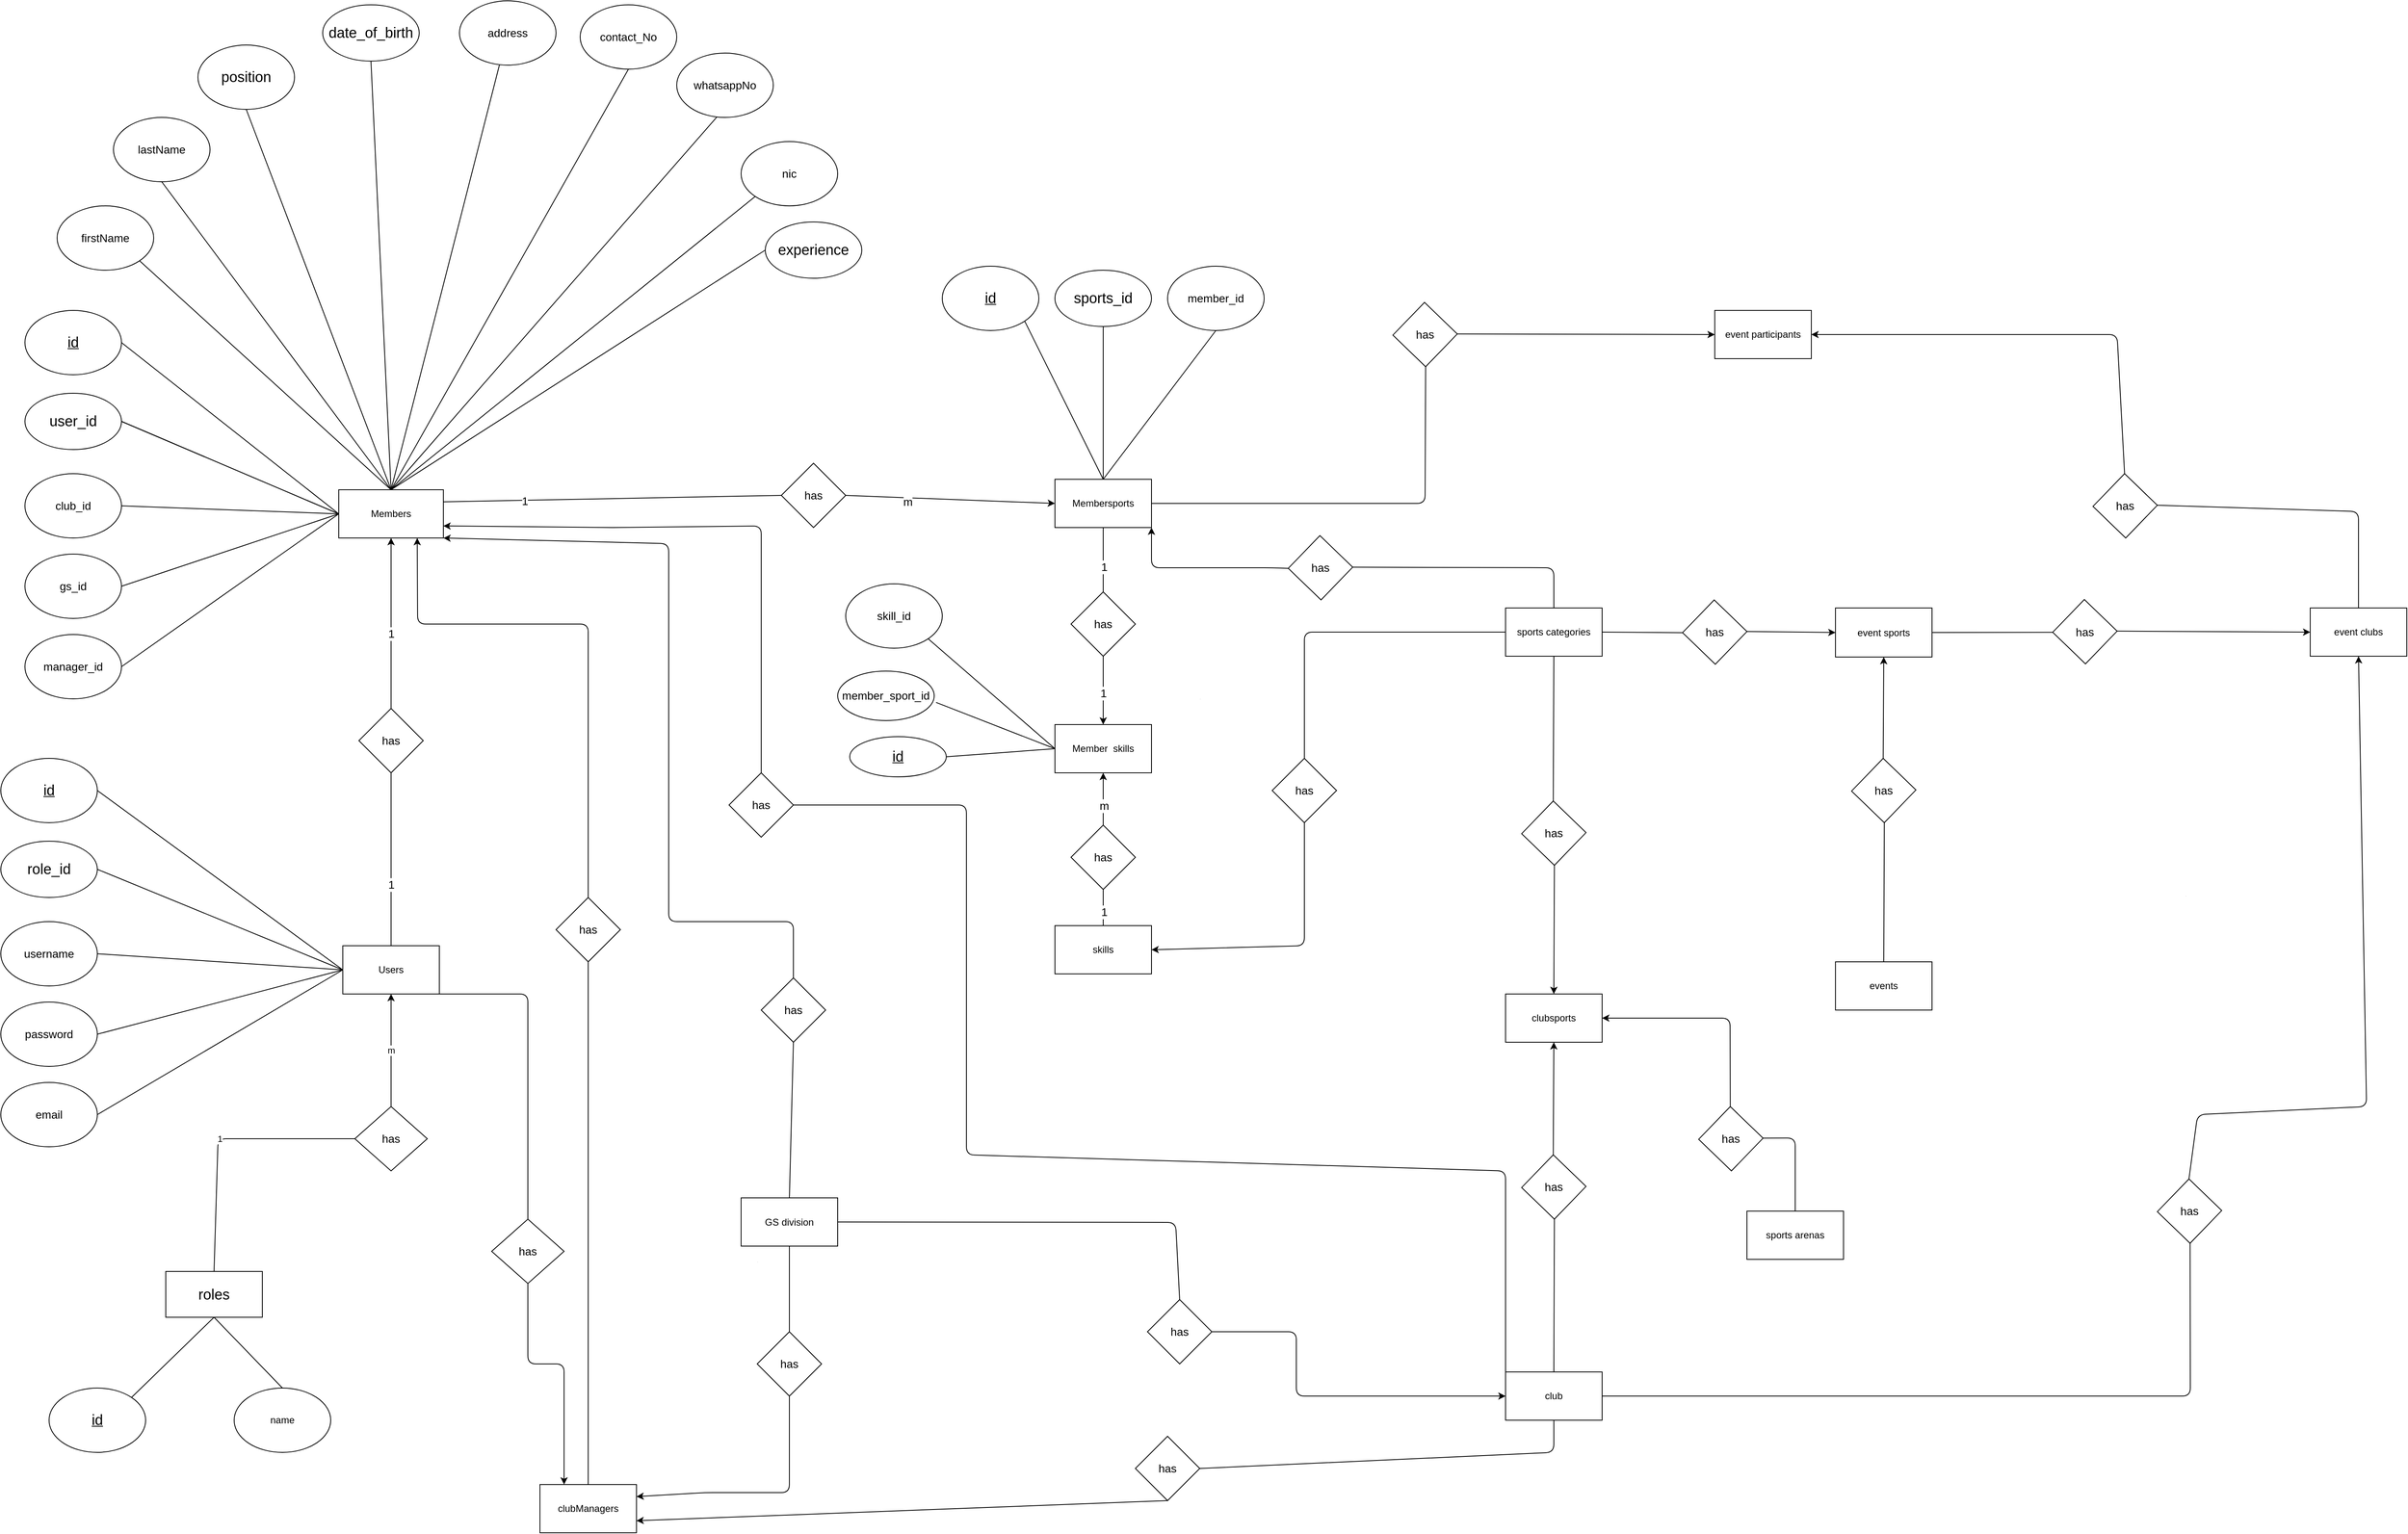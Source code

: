 <mxfile>
    <diagram id="pQKV4vZ9zdcZuXUWhfGG" name="Page-1">
        <mxGraphModel dx="1531" dy="1408" grid="1" gridSize="10" guides="1" tooltips="1" connect="1" arrows="1" fold="1" page="1" pageScale="1" pageWidth="850" pageHeight="1100" background="none" math="0" shadow="0">
            <root>
                <mxCell id="0"/>
                <mxCell id="1" parent="0"/>
                <mxCell id="25" style="edgeStyle=none;html=1;exitX=1;exitY=0.5;exitDx=0;exitDy=0;entryX=0;entryY=0.5;entryDx=0;entryDy=0;startArrow=none;" parent="1" source="115" target="13" edge="1">
                    <mxGeometry relative="1" as="geometry"/>
                </mxCell>
                <mxCell id="121" value="m" style="edgeLabel;html=1;align=center;verticalAlign=middle;resizable=0;points=[];fontSize=14;" vertex="1" connectable="0" parent="25">
                    <mxGeometry x="0.629" y="-5" relative="1" as="geometry">
                        <mxPoint x="-135" y="-5" as="offset"/>
                    </mxGeometry>
                </mxCell>
                <mxCell id="3" value="Members" style="whiteSpace=wrap;html=1;" parent="1" vertex="1">
                    <mxGeometry x="-310" y="-247" width="130" height="60" as="geometry"/>
                </mxCell>
                <mxCell id="39" style="edgeStyle=none;html=1;exitX=0.5;exitY=0;exitDx=0;exitDy=0;entryX=0.5;entryY=1;entryDx=0;entryDy=0;startArrow=none;" parent="1" source="116" target="3" edge="1">
                    <mxGeometry relative="1" as="geometry"/>
                </mxCell>
                <mxCell id="119" value="1" style="edgeLabel;html=1;align=center;verticalAlign=middle;resizable=0;points=[];fontSize=14;" vertex="1" connectable="0" parent="39">
                    <mxGeometry x="-0.123" relative="1" as="geometry">
                        <mxPoint as="offset"/>
                    </mxGeometry>
                </mxCell>
                <mxCell id="40" style="edgeStyle=none;html=1;exitX=0.5;exitY=1;exitDx=0;exitDy=0;entryX=0.25;entryY=0;entryDx=0;entryDy=0;startArrow=none;" parent="1" source="189" target="6" edge="1">
                    <mxGeometry relative="1" as="geometry">
                        <Array as="points">
                            <mxPoint x="-75" y="840"/>
                            <mxPoint x="-30" y="840"/>
                        </Array>
                    </mxGeometry>
                </mxCell>
                <mxCell id="5" value="Users" style="rounded=0;whiteSpace=wrap;html=1;" parent="1" vertex="1">
                    <mxGeometry x="-305" y="320" width="120" height="60" as="geometry"/>
                </mxCell>
                <mxCell id="59" style="edgeStyle=none;html=1;exitX=0.5;exitY=0;exitDx=0;exitDy=0;entryX=0.75;entryY=1;entryDx=0;entryDy=0;startArrow=none;" parent="1" source="169" target="3" edge="1">
                    <mxGeometry relative="1" as="geometry">
                        <Array as="points">
                            <mxPoint y="-80"/>
                            <mxPoint x="-30" y="-80"/>
                            <mxPoint x="-212" y="-80"/>
                        </Array>
                    </mxGeometry>
                </mxCell>
                <mxCell id="6" value="clubManagers" style="rounded=0;whiteSpace=wrap;html=1;" parent="1" vertex="1">
                    <mxGeometry x="-60" y="990" width="120" height="60" as="geometry"/>
                </mxCell>
                <mxCell id="36" style="edgeStyle=none;html=1;exitX=0.5;exitY=0;exitDx=0;exitDy=0;entryX=0.5;entryY=1;entryDx=0;entryDy=0;startArrow=none;" parent="1" source="178" target="17" edge="1">
                    <mxGeometry relative="1" as="geometry"/>
                </mxCell>
                <mxCell id="61" style="edgeStyle=none;html=1;exitX=0.5;exitY=1;exitDx=0;exitDy=0;entryX=1;entryY=0.75;entryDx=0;entryDy=0;startArrow=none;" parent="1" source="186" target="6" edge="1">
                    <mxGeometry relative="1" as="geometry"/>
                </mxCell>
                <mxCell id="62" style="edgeStyle=none;html=1;entryX=1;entryY=0.75;entryDx=0;entryDy=0;startArrow=none;exitX=0.5;exitY=0;exitDx=0;exitDy=0;" parent="1" source="173" target="3" edge="1">
                    <mxGeometry relative="1" as="geometry">
                        <mxPoint x="-10" y="-90" as="sourcePoint"/>
                        <Array as="points">
                            <mxPoint x="215" y="-160"/>
                            <mxPoint x="215" y="-202"/>
                            <mxPoint x="30" y="-200"/>
                        </Array>
                    </mxGeometry>
                </mxCell>
                <mxCell id="7" value="club" style="rounded=0;whiteSpace=wrap;html=1;" parent="1" vertex="1">
                    <mxGeometry x="1140" y="850" width="120" height="60" as="geometry"/>
                </mxCell>
                <mxCell id="41" style="edgeStyle=none;html=1;exitX=0.5;exitY=0;exitDx=0;exitDy=0;entryX=1;entryY=1;entryDx=0;entryDy=0;startArrow=none;" parent="1" source="171" target="3" edge="1">
                    <mxGeometry relative="1" as="geometry">
                        <Array as="points">
                            <mxPoint x="255" y="290"/>
                            <mxPoint x="100" y="290"/>
                            <mxPoint x="100" y="-180"/>
                        </Array>
                    </mxGeometry>
                </mxCell>
                <mxCell id="42" style="edgeStyle=none;html=1;exitX=1;exitY=0.5;exitDx=0;exitDy=0;entryX=0;entryY=0.5;entryDx=0;entryDy=0;startArrow=none;" parent="1" source="183" target="7" edge="1">
                    <mxGeometry relative="1" as="geometry">
                        <mxPoint x="380" y="460" as="targetPoint"/>
                        <Array as="points">
                            <mxPoint x="880" y="800"/>
                            <mxPoint x="880" y="880"/>
                        </Array>
                    </mxGeometry>
                </mxCell>
                <mxCell id="43" style="edgeStyle=none;html=1;exitX=0.5;exitY=1;exitDx=0;exitDy=0;startArrow=none;entryX=1;entryY=0.25;entryDx=0;entryDy=0;" parent="1" source="180" target="6" edge="1">
                    <mxGeometry relative="1" as="geometry">
                        <Array as="points">
                            <mxPoint x="250" y="1000"/>
                            <mxPoint x="145" y="1000"/>
                        </Array>
                        <mxPoint x="20" y="1000" as="targetPoint"/>
                    </mxGeometry>
                </mxCell>
                <mxCell id="8" value="GS division" style="rounded=0;whiteSpace=wrap;html=1;" parent="1" vertex="1">
                    <mxGeometry x="190" y="633.5" width="120" height="60" as="geometry"/>
                </mxCell>
                <mxCell id="31" style="edgeStyle=none;html=1;exitX=0.5;exitY=0;exitDx=0;exitDy=0;startArrow=none;entryX=0.5;entryY=1;entryDx=0;entryDy=0;" parent="1" source="163" target="10" edge="1">
                    <mxGeometry relative="1" as="geometry">
                        <mxPoint x="1640" y="20" as="targetPoint"/>
                    </mxGeometry>
                </mxCell>
                <mxCell id="9" value="events" style="rounded=0;whiteSpace=wrap;html=1;" parent="1" vertex="1">
                    <mxGeometry x="1550" y="340" width="120" height="60" as="geometry"/>
                </mxCell>
                <mxCell id="32" style="edgeStyle=none;html=1;exitX=1;exitY=0.5;exitDx=0;exitDy=0;entryX=0;entryY=0.5;entryDx=0;entryDy=0;startArrow=none;" parent="1" source="191" target="11" edge="1">
                    <mxGeometry relative="1" as="geometry"/>
                </mxCell>
                <mxCell id="10" value="event sports&lt;br&gt;" style="rounded=0;whiteSpace=wrap;html=1;" parent="1" vertex="1">
                    <mxGeometry x="1550" y="-100" width="120" height="61" as="geometry"/>
                </mxCell>
                <mxCell id="33" style="edgeStyle=none;html=1;exitX=0.5;exitY=0;exitDx=0;exitDy=0;entryX=1;entryY=0.5;entryDx=0;entryDy=0;startArrow=none;" parent="1" source="159" target="12" edge="1">
                    <mxGeometry relative="1" as="geometry">
                        <Array as="points">
                            <mxPoint x="1900" y="-440"/>
                        </Array>
                    </mxGeometry>
                </mxCell>
                <mxCell id="11" value="event clubs" style="rounded=0;whiteSpace=wrap;html=1;" parent="1" vertex="1">
                    <mxGeometry x="2140" y="-100" width="120" height="60" as="geometry"/>
                </mxCell>
                <mxCell id="12" value="event participants" style="rounded=0;whiteSpace=wrap;html=1;" parent="1" vertex="1">
                    <mxGeometry x="1400" y="-470" width="120" height="60" as="geometry"/>
                </mxCell>
                <mxCell id="27" style="edgeStyle=none;html=1;exitX=0.5;exitY=1;exitDx=0;exitDy=0;entryX=0.5;entryY=0;entryDx=0;entryDy=0;startArrow=none;" parent="1" source="139" target="14" edge="1">
                    <mxGeometry relative="1" as="geometry"/>
                </mxCell>
                <mxCell id="142" value="1&lt;br&gt;" style="edgeLabel;html=1;align=center;verticalAlign=middle;resizable=0;points=[];fontSize=14;" vertex="1" connectable="0" parent="27">
                    <mxGeometry x="0.346" y="2" relative="1" as="geometry">
                        <mxPoint x="-2" y="-11" as="offset"/>
                    </mxGeometry>
                </mxCell>
                <mxCell id="45" style="edgeStyle=none;html=1;exitX=1;exitY=0.5;exitDx=0;exitDy=0;entryX=0;entryY=0.5;entryDx=0;entryDy=0;startArrow=none;" parent="1" source="156" target="12" edge="1">
                    <mxGeometry relative="1" as="geometry"/>
                </mxCell>
                <mxCell id="13" value="Membersports" style="whiteSpace=wrap;html=1;" parent="1" vertex="1">
                    <mxGeometry x="580" y="-260" width="120" height="60" as="geometry"/>
                </mxCell>
                <mxCell id="14" value="Member&amp;nbsp; skills" style="whiteSpace=wrap;html=1;" parent="1" vertex="1">
                    <mxGeometry x="580" y="45" width="120" height="60" as="geometry"/>
                </mxCell>
                <mxCell id="28" style="edgeStyle=none;html=1;exitX=0.5;exitY=0;exitDx=0;exitDy=0;entryX=0.5;entryY=1;entryDx=0;entryDy=0;startArrow=none;" parent="1" source="145" target="14" edge="1">
                    <mxGeometry relative="1" as="geometry"/>
                </mxCell>
                <mxCell id="148" value="m" style="edgeLabel;html=1;align=center;verticalAlign=middle;resizable=0;points=[];fontSize=14;" vertex="1" connectable="0" parent="28">
                    <mxGeometry x="-0.258" y="-1" relative="1" as="geometry">
                        <mxPoint as="offset"/>
                    </mxGeometry>
                </mxCell>
                <mxCell id="46" style="edgeStyle=none;html=1;startArrow=none;exitX=0.5;exitY=0;exitDx=0;exitDy=0;entryX=0.5;entryY=1;entryDx=0;entryDy=0;" parent="1" source="165" target="11" edge="1">
                    <mxGeometry relative="1" as="geometry">
                        <Array as="points">
                            <mxPoint x="2000" y="530"/>
                            <mxPoint x="2210" y="520"/>
                        </Array>
                        <mxPoint x="1800" y="450" as="sourcePoint"/>
                        <mxPoint x="2230" y="60" as="targetPoint"/>
                    </mxGeometry>
                </mxCell>
                <mxCell id="17" value="clubsports" style="rounded=0;whiteSpace=wrap;html=1;" parent="1" vertex="1">
                    <mxGeometry x="1140" y="380" width="120" height="60" as="geometry"/>
                </mxCell>
                <mxCell id="34" style="edgeStyle=none;html=1;exitX=1;exitY=0.5;exitDx=0;exitDy=0;entryX=0;entryY=0.5;entryDx=0;entryDy=0;startArrow=none;" parent="1" source="161" target="10" edge="1">
                    <mxGeometry relative="1" as="geometry">
                        <Array as="points"/>
                    </mxGeometry>
                </mxCell>
                <mxCell id="38" style="edgeStyle=none;html=1;entryX=1;entryY=1;entryDx=0;entryDy=0;exitX=0;exitY=0.5;exitDx=0;exitDy=0;startArrow=none;" parent="1" source="152" target="13" edge="1">
                    <mxGeometry relative="1" as="geometry">
                        <mxPoint x="620" y="10" as="sourcePoint"/>
                        <Array as="points">
                            <mxPoint x="850" y="-150"/>
                            <mxPoint x="700" y="-150"/>
                        </Array>
                    </mxGeometry>
                </mxCell>
                <mxCell id="48" style="edgeStyle=none;html=1;exitX=0.5;exitY=1;exitDx=0;exitDy=0;entryX=1;entryY=0.5;entryDx=0;entryDy=0;startArrow=none;" parent="1" source="150" target="15" edge="1">
                    <mxGeometry relative="1" as="geometry">
                        <Array as="points">
                            <mxPoint x="890" y="320"/>
                        </Array>
                    </mxGeometry>
                </mxCell>
                <mxCell id="149" style="edgeStyle=none;html=1;exitX=0.5;exitY=1;exitDx=0;exitDy=0;entryX=0.5;entryY=0;entryDx=0;entryDy=0;fontSize=14;startArrow=none;" edge="1" parent="1" source="167" target="17">
                    <mxGeometry relative="1" as="geometry"/>
                </mxCell>
                <mxCell id="18" value="sports categories" style="rounded=0;whiteSpace=wrap;html=1;" parent="1" vertex="1">
                    <mxGeometry x="1140" y="-100" width="120" height="60" as="geometry"/>
                </mxCell>
                <mxCell id="30" style="edgeStyle=none;html=1;exitX=0.5;exitY=0;exitDx=0;exitDy=0;entryX=1;entryY=0.5;entryDx=0;entryDy=0;startArrow=none;" parent="1" source="176" target="17" edge="1">
                    <mxGeometry relative="1" as="geometry">
                        <Array as="points">
                            <mxPoint x="1419" y="410"/>
                        </Array>
                    </mxGeometry>
                </mxCell>
                <mxCell id="19" value="sports arenas" style="rounded=0;whiteSpace=wrap;html=1;" parent="1" vertex="1">
                    <mxGeometry x="1440" y="650" width="120" height="60" as="geometry"/>
                </mxCell>
                <mxCell id="22" value="m" style="edgeStyle=none;html=1;exitX=0.5;exitY=0;exitDx=0;exitDy=0;entryX=0.5;entryY=1;entryDx=0;entryDy=0;startArrow=none;" parent="1" source="78" target="5" edge="1">
                    <mxGeometry relative="1" as="geometry"/>
                </mxCell>
                <mxCell id="21" value="&lt;font style=&quot;font-size: 18px;&quot;&gt;roles&lt;/font&gt;" style="rounded=0;whiteSpace=wrap;html=1;" parent="1" vertex="1">
                    <mxGeometry x="-525" y="725" width="120" height="57" as="geometry"/>
                </mxCell>
                <mxCell id="56" value="." style="text;html=1;align=center;verticalAlign=middle;resizable=0;points=[];autosize=1;strokeColor=none;fillColor=none;fontColor=#F0F0F0;" parent="1" vertex="1">
                    <mxGeometry x="195" y="695" width="30" height="30" as="geometry"/>
                </mxCell>
                <mxCell id="57" value="." style="text;html=1;align=center;verticalAlign=middle;resizable=0;points=[];autosize=1;strokeColor=none;fillColor=none;fontColor=#F0F0F0;" parent="1" vertex="1">
                    <mxGeometry x="1970" y="240" width="30" height="30" as="geometry"/>
                </mxCell>
                <mxCell id="58" value="." style="text;html=1;align=center;verticalAlign=middle;resizable=0;points=[];autosize=1;strokeColor=none;fillColor=none;fontColor=#F0F0F0;" parent="1" vertex="1">
                    <mxGeometry x="745" y="-5" width="30" height="30" as="geometry"/>
                </mxCell>
                <mxCell id="64" value="name" style="ellipse;whiteSpace=wrap;html=1;" vertex="1" parent="1">
                    <mxGeometry x="-440" y="870" width="120" height="80" as="geometry"/>
                </mxCell>
                <mxCell id="65" value="" style="endArrow=none;html=1;exitX=0.5;exitY=0;exitDx=0;exitDy=0;entryX=0.5;entryY=1;entryDx=0;entryDy=0;" edge="1" parent="1" source="64" target="21">
                    <mxGeometry width="50" height="50" relative="1" as="geometry">
                        <mxPoint x="-260" y="390" as="sourcePoint"/>
                        <mxPoint x="-470" y="480" as="targetPoint"/>
                        <Array as="points"/>
                    </mxGeometry>
                </mxCell>
                <mxCell id="66" value="" style="endArrow=none;html=1;entryX=0.5;entryY=1;entryDx=0;entryDy=0;exitX=1;exitY=0;exitDx=0;exitDy=0;" edge="1" parent="1" source="67" target="21">
                    <mxGeometry width="50" height="50" relative="1" as="geometry">
                        <mxPoint x="-540" y="680" as="sourcePoint"/>
                        <mxPoint x="-440" y="640" as="targetPoint"/>
                        <Array as="points"/>
                    </mxGeometry>
                </mxCell>
                <mxCell id="67" value="&lt;font style=&quot;font-size: 18px;&quot;&gt;&lt;u&gt;id&lt;/u&gt;&lt;/font&gt;" style="ellipse;whiteSpace=wrap;html=1;" vertex="1" parent="1">
                    <mxGeometry x="-670" y="870" width="120" height="80" as="geometry"/>
                </mxCell>
                <mxCell id="68" value="&lt;font style=&quot;font-size: 14px;&quot;&gt;username&lt;/font&gt;" style="ellipse;whiteSpace=wrap;html=1;" vertex="1" parent="1">
                    <mxGeometry x="-730" y="290" width="120" height="80" as="geometry"/>
                </mxCell>
                <mxCell id="69" value="" style="endArrow=none;html=1;exitX=1;exitY=0.5;exitDx=0;exitDy=0;entryX=0;entryY=0.5;entryDx=0;entryDy=0;" edge="1" parent="1" source="68" target="5">
                    <mxGeometry width="50" height="50" relative="1" as="geometry">
                        <mxPoint x="-400" y="16.5" as="sourcePoint"/>
                        <mxPoint x="-550" y="293.5" as="targetPoint"/>
                        <Array as="points"/>
                    </mxGeometry>
                </mxCell>
                <mxCell id="70" value="" style="endArrow=none;html=1;entryX=0;entryY=0.5;entryDx=0;entryDy=0;exitX=1;exitY=0.5;exitDx=0;exitDy=0;" edge="1" parent="1" source="71" target="5">
                    <mxGeometry width="50" height="50" relative="1" as="geometry">
                        <mxPoint x="-680" y="306.5" as="sourcePoint"/>
                        <mxPoint x="-550" y="293.5" as="targetPoint"/>
                        <Array as="points"/>
                    </mxGeometry>
                </mxCell>
                <mxCell id="71" value="&lt;font style=&quot;font-size: 18px;&quot;&gt;&lt;u&gt;id&lt;/u&gt;&lt;/font&gt;" style="ellipse;whiteSpace=wrap;html=1;" vertex="1" parent="1">
                    <mxGeometry x="-730" y="87" width="120" height="80" as="geometry"/>
                </mxCell>
                <mxCell id="72" value="&lt;font style=&quot;font-size: 14px;&quot;&gt;password&lt;/font&gt;" style="ellipse;whiteSpace=wrap;html=1;" vertex="1" parent="1">
                    <mxGeometry x="-730" y="390" width="120" height="80" as="geometry"/>
                </mxCell>
                <mxCell id="73" value="" style="endArrow=none;html=1;exitX=1;exitY=0.5;exitDx=0;exitDy=0;entryX=0;entryY=0.5;entryDx=0;entryDy=0;" edge="1" parent="1" source="72" target="5">
                    <mxGeometry width="50" height="50" relative="1" as="geometry">
                        <mxPoint x="-398" y="136.5" as="sourcePoint"/>
                        <mxPoint x="-248" y="490" as="targetPoint"/>
                        <Array as="points"/>
                    </mxGeometry>
                </mxCell>
                <mxCell id="74" value="&lt;font style=&quot;font-size: 14px;&quot;&gt;email&lt;/font&gt;" style="ellipse;whiteSpace=wrap;html=1;" vertex="1" parent="1">
                    <mxGeometry x="-730" y="490" width="120" height="80" as="geometry"/>
                </mxCell>
                <mxCell id="75" value="" style="endArrow=none;html=1;exitX=1;exitY=0.5;exitDx=0;exitDy=0;entryX=0;entryY=0.5;entryDx=0;entryDy=0;" edge="1" parent="1" source="74" target="5">
                    <mxGeometry width="50" height="50" relative="1" as="geometry">
                        <mxPoint x="-378" y="226.5" as="sourcePoint"/>
                        <mxPoint x="-230" y="460" as="targetPoint"/>
                        <Array as="points"/>
                    </mxGeometry>
                </mxCell>
                <mxCell id="76" value="&lt;span style=&quot;font-size: 18px;&quot;&gt;role_id&lt;/span&gt;" style="ellipse;whiteSpace=wrap;html=1;" vertex="1" parent="1">
                    <mxGeometry x="-730" y="190" width="120" height="70" as="geometry"/>
                </mxCell>
                <mxCell id="77" value="" style="endArrow=none;html=1;entryX=0;entryY=0.5;entryDx=0;entryDy=0;exitX=1;exitY=0.5;exitDx=0;exitDy=0;" edge="1" parent="1" source="76" target="5">
                    <mxGeometry width="50" height="50" relative="1" as="geometry">
                        <mxPoint x="-665.0" y="193.5" as="sourcePoint"/>
                        <mxPoint x="-305" y="436.5" as="targetPoint"/>
                        <Array as="points"/>
                    </mxGeometry>
                </mxCell>
                <mxCell id="79" value="1" style="edgeStyle=none;html=1;exitX=0.5;exitY=0;exitDx=0;exitDy=0;entryX=0;entryY=0.5;entryDx=0;entryDy=0;endArrow=none;" edge="1" parent="1" source="21" target="78">
                    <mxGeometry relative="1" as="geometry">
                        <mxPoint x="-530" y="830" as="sourcePoint"/>
                        <mxPoint x="-465" y="620" as="targetPoint"/>
                        <Array as="points">
                            <mxPoint x="-460" y="560"/>
                        </Array>
                    </mxGeometry>
                </mxCell>
                <mxCell id="78" value="has" style="rhombus;whiteSpace=wrap;html=1;fontSize=14;" vertex="1" parent="1">
                    <mxGeometry x="-290" y="520" width="90" height="80" as="geometry"/>
                </mxCell>
                <mxCell id="80" value="&lt;font style=&quot;font-size: 14px;&quot;&gt;club_id&lt;/font&gt;" style="ellipse;whiteSpace=wrap;html=1;" vertex="1" parent="1">
                    <mxGeometry x="-700" y="-267" width="120" height="80" as="geometry"/>
                </mxCell>
                <mxCell id="81" value="" style="endArrow=none;html=1;exitX=1;exitY=0.5;exitDx=0;exitDy=0;entryX=0;entryY=0.5;entryDx=0;entryDy=0;" edge="1" parent="1" source="80" target="3">
                    <mxGeometry width="50" height="50" relative="1" as="geometry">
                        <mxPoint x="-370" y="-540.5" as="sourcePoint"/>
                        <mxPoint x="-330" y="-207" as="targetPoint"/>
                        <Array as="points"/>
                    </mxGeometry>
                </mxCell>
                <mxCell id="82" value="" style="endArrow=none;html=1;entryX=0;entryY=0.5;entryDx=0;entryDy=0;exitX=1;exitY=0.5;exitDx=0;exitDy=0;" edge="1" parent="1" source="83" target="3">
                    <mxGeometry width="50" height="50" relative="1" as="geometry">
                        <mxPoint x="-650" y="-250.5" as="sourcePoint"/>
                        <mxPoint x="-330" y="-207" as="targetPoint"/>
                        <Array as="points"/>
                    </mxGeometry>
                </mxCell>
                <mxCell id="83" value="&lt;font style=&quot;font-size: 18px;&quot;&gt;&lt;u&gt;id&lt;/u&gt;&lt;/font&gt;" style="ellipse;whiteSpace=wrap;html=1;" vertex="1" parent="1">
                    <mxGeometry x="-700" y="-470" width="120" height="80" as="geometry"/>
                </mxCell>
                <mxCell id="84" value="&lt;font style=&quot;font-size: 14px;&quot;&gt;gs_id&lt;/font&gt;" style="ellipse;whiteSpace=wrap;html=1;" vertex="1" parent="1">
                    <mxGeometry x="-700" y="-167" width="120" height="80" as="geometry"/>
                </mxCell>
                <mxCell id="85" value="" style="endArrow=none;html=1;exitX=1;exitY=0.5;exitDx=0;exitDy=0;entryX=0;entryY=0.5;entryDx=0;entryDy=0;" edge="1" parent="1" source="84" target="3">
                    <mxGeometry width="50" height="50" relative="1" as="geometry">
                        <mxPoint x="-368" y="-420.5" as="sourcePoint"/>
                        <mxPoint x="-330" y="-207" as="targetPoint"/>
                        <Array as="points"/>
                    </mxGeometry>
                </mxCell>
                <mxCell id="86" value="&lt;font style=&quot;font-size: 14px;&quot;&gt;manager_id&lt;/font&gt;" style="ellipse;whiteSpace=wrap;html=1;" vertex="1" parent="1">
                    <mxGeometry x="-700" y="-67" width="120" height="80" as="geometry"/>
                </mxCell>
                <mxCell id="87" value="" style="endArrow=none;html=1;exitX=1;exitY=0.5;exitDx=0;exitDy=0;entryX=0;entryY=0.5;entryDx=0;entryDy=0;" edge="1" parent="1" source="86" target="3">
                    <mxGeometry width="50" height="50" relative="1" as="geometry">
                        <mxPoint x="-348" y="-330.5" as="sourcePoint"/>
                        <mxPoint x="-330" y="-207" as="targetPoint"/>
                        <Array as="points"/>
                    </mxGeometry>
                </mxCell>
                <mxCell id="88" value="&lt;span style=&quot;font-size: 18px;&quot;&gt;user_id&lt;/span&gt;" style="ellipse;whiteSpace=wrap;html=1;" vertex="1" parent="1">
                    <mxGeometry x="-700" y="-367" width="120" height="70" as="geometry"/>
                </mxCell>
                <mxCell id="89" value="" style="endArrow=none;html=1;exitX=1;exitY=0.5;exitDx=0;exitDy=0;entryX=0;entryY=0.5;entryDx=0;entryDy=0;" edge="1" parent="1" source="88" target="3">
                    <mxGeometry width="50" height="50" relative="1" as="geometry">
                        <mxPoint x="-635.0" y="-363.5" as="sourcePoint"/>
                        <mxPoint x="-330" y="-210" as="targetPoint"/>
                        <Array as="points"/>
                    </mxGeometry>
                </mxCell>
                <mxCell id="90" value="" style="endArrow=none;html=1;exitX=1;exitY=0.5;exitDx=0;exitDy=0;entryX=0;entryY=0.5;entryDx=0;entryDy=0;" edge="1" parent="1" source="88" target="3">
                    <mxGeometry width="50" height="50" relative="1" as="geometry">
                        <mxPoint x="-580.0" y="-332" as="sourcePoint"/>
                        <mxPoint x="-410" y="-260" as="targetPoint"/>
                        <Array as="points"/>
                    </mxGeometry>
                </mxCell>
                <mxCell id="91" value="&lt;font style=&quot;font-size: 14px;&quot;&gt;contact_No&lt;/font&gt;" style="ellipse;whiteSpace=wrap;html=1;" vertex="1" parent="1">
                    <mxGeometry x="-10" y="-850" width="120" height="80" as="geometry"/>
                </mxCell>
                <mxCell id="92" value="" style="endArrow=none;html=1;exitX=0.5;exitY=1;exitDx=0;exitDy=0;entryX=0.5;entryY=0;entryDx=0;entryDy=0;" edge="1" parent="1" source="91" target="3">
                    <mxGeometry width="50" height="50" relative="1" as="geometry">
                        <mxPoint x="-40" y="-933.5" as="sourcePoint"/>
                        <mxPoint x="-280" y="-260" as="targetPoint"/>
                        <Array as="points"/>
                    </mxGeometry>
                </mxCell>
                <mxCell id="93" value="" style="endArrow=none;html=1;exitX=0.5;exitY=1;exitDx=0;exitDy=0;entryX=0.5;entryY=0;entryDx=0;entryDy=0;" edge="1" parent="1" source="94" target="3">
                    <mxGeometry width="50" height="50" relative="1" as="geometry">
                        <mxPoint x="-320" y="-643.5" as="sourcePoint"/>
                        <mxPoint x="-280" y="-270" as="targetPoint"/>
                        <Array as="points"/>
                    </mxGeometry>
                </mxCell>
                <mxCell id="94" value="&lt;span style=&quot;font-size: 18px;&quot;&gt;position&lt;/span&gt;" style="ellipse;whiteSpace=wrap;html=1;" vertex="1" parent="1">
                    <mxGeometry x="-485" y="-800" width="120" height="80" as="geometry"/>
                </mxCell>
                <mxCell id="95" value="&lt;span style=&quot;font-size: 14px;&quot;&gt;firstName&lt;/span&gt;" style="ellipse;whiteSpace=wrap;html=1;" vertex="1" parent="1">
                    <mxGeometry x="-660" y="-600" width="120" height="80" as="geometry"/>
                </mxCell>
                <mxCell id="96" value="" style="endArrow=none;html=1;exitX=1;exitY=1;exitDx=0;exitDy=0;entryX=0.5;entryY=0;entryDx=0;entryDy=0;" edge="1" parent="1" source="95" target="3">
                    <mxGeometry width="50" height="50" relative="1" as="geometry">
                        <mxPoint x="-38" y="-813.5" as="sourcePoint"/>
                        <mxPoint x="-290" y="-260" as="targetPoint"/>
                        <Array as="points"/>
                    </mxGeometry>
                </mxCell>
                <mxCell id="97" value="&lt;span style=&quot;font-size: 14px;&quot;&gt;lastName&lt;/span&gt;" style="ellipse;whiteSpace=wrap;html=1;" vertex="1" parent="1">
                    <mxGeometry x="-590" y="-710" width="120" height="80" as="geometry"/>
                </mxCell>
                <mxCell id="98" value="" style="endArrow=none;html=1;exitX=0.5;exitY=1;exitDx=0;exitDy=0;entryX=0.5;entryY=0;entryDx=0;entryDy=0;" edge="1" parent="1" source="97" target="3">
                    <mxGeometry width="50" height="50" relative="1" as="geometry">
                        <mxPoint x="-18" y="-723.5" as="sourcePoint"/>
                        <mxPoint x="-260" y="-280" as="targetPoint"/>
                        <Array as="points"/>
                    </mxGeometry>
                </mxCell>
                <mxCell id="99" value="&lt;span style=&quot;font-size: 18px;&quot;&gt;date_of_birth&lt;/span&gt;" style="ellipse;whiteSpace=wrap;html=1;" vertex="1" parent="1">
                    <mxGeometry x="-330" y="-850" width="120" height="70" as="geometry"/>
                </mxCell>
                <mxCell id="100" value="" style="endArrow=none;html=1;entryX=0.5;entryY=0;entryDx=0;entryDy=0;exitX=0.414;exitY=0.996;exitDx=0;exitDy=0;exitPerimeter=0;" edge="1" parent="1" source="104" target="3">
                    <mxGeometry width="50" height="50" relative="1" as="geometry">
                        <mxPoint x="-60" y="-670" as="sourcePoint"/>
                        <mxPoint x="-280" y="-260" as="targetPoint"/>
                        <Array as="points"/>
                    </mxGeometry>
                </mxCell>
                <mxCell id="101" value="" style="endArrow=none;html=1;exitX=0.5;exitY=1;exitDx=0;exitDy=0;entryX=0.5;entryY=0;entryDx=0;entryDy=0;" edge="1" parent="1" source="99" target="3">
                    <mxGeometry width="50" height="50" relative="1" as="geometry">
                        <mxPoint x="-250.0" y="-725" as="sourcePoint"/>
                        <mxPoint x="-14" y="-620.0" as="targetPoint"/>
                        <Array as="points"/>
                    </mxGeometry>
                </mxCell>
                <mxCell id="104" value="&lt;font style=&quot;font-size: 14px;&quot;&gt;address&lt;/font&gt;" style="ellipse;whiteSpace=wrap;html=1;" vertex="1" parent="1">
                    <mxGeometry x="-160" y="-855" width="120" height="80" as="geometry"/>
                </mxCell>
                <mxCell id="105" value="&lt;font style=&quot;font-size: 14px;&quot;&gt;nic&lt;/font&gt;" style="ellipse;whiteSpace=wrap;html=1;" vertex="1" parent="1">
                    <mxGeometry x="190" y="-680" width="120" height="80" as="geometry"/>
                </mxCell>
                <mxCell id="106" value="" style="endArrow=none;html=1;exitX=0;exitY=1;exitDx=0;exitDy=0;entryX=0.5;entryY=0;entryDx=0;entryDy=0;" edge="1" parent="1" source="105" target="3">
                    <mxGeometry width="50" height="50" relative="1" as="geometry">
                        <mxPoint x="180" y="-873.5" as="sourcePoint"/>
                        <mxPoint x="-25" y="-187" as="targetPoint"/>
                        <Array as="points"/>
                    </mxGeometry>
                </mxCell>
                <mxCell id="107" value="&lt;span style=&quot;font-size: 18px;&quot;&gt;experience&lt;/span&gt;" style="ellipse;whiteSpace=wrap;html=1;" vertex="1" parent="1">
                    <mxGeometry x="220" y="-580" width="120" height="70" as="geometry"/>
                </mxCell>
                <mxCell id="108" value="" style="endArrow=none;html=1;exitX=0.414;exitY=0.996;exitDx=0;exitDy=0;exitPerimeter=0;entryX=0.5;entryY=0;entryDx=0;entryDy=0;" edge="1" parent="1" source="110" target="3">
                    <mxGeometry width="50" height="50" relative="1" as="geometry">
                        <mxPoint x="160" y="-610" as="sourcePoint"/>
                        <mxPoint x="-250" y="-250" as="targetPoint"/>
                        <Array as="points"/>
                    </mxGeometry>
                </mxCell>
                <mxCell id="109" value="" style="endArrow=none;html=1;exitX=0;exitY=0.5;exitDx=0;exitDy=0;entryX=0.5;entryY=0;entryDx=0;entryDy=0;" edge="1" parent="1" source="107" target="3">
                    <mxGeometry width="50" height="50" relative="1" as="geometry">
                        <mxPoint x="-30.0" y="-665" as="sourcePoint"/>
                        <mxPoint x="-170" y="-280" as="targetPoint"/>
                        <Array as="points"/>
                    </mxGeometry>
                </mxCell>
                <mxCell id="110" value="&lt;font style=&quot;font-size: 14px;&quot;&gt;whatsappNo&lt;/font&gt;" style="ellipse;whiteSpace=wrap;html=1;" vertex="1" parent="1">
                    <mxGeometry x="110" y="-790" width="120" height="80" as="geometry"/>
                </mxCell>
                <mxCell id="117" value="" style="edgeStyle=none;html=1;exitX=0.5;exitY=0;exitDx=0;exitDy=0;entryX=0.5;entryY=1;entryDx=0;entryDy=0;endArrow=none;" edge="1" parent="1" source="5" target="116">
                    <mxGeometry relative="1" as="geometry">
                        <mxPoint x="-245.0" y="320.0" as="sourcePoint"/>
                        <mxPoint x="-245.0" y="-187" as="targetPoint"/>
                    </mxGeometry>
                </mxCell>
                <mxCell id="118" value="1" style="edgeLabel;html=1;align=center;verticalAlign=middle;resizable=0;points=[];fontSize=14;" vertex="1" connectable="0" parent="117">
                    <mxGeometry x="-0.293" y="-3" relative="1" as="geometry">
                        <mxPoint x="-3" as="offset"/>
                    </mxGeometry>
                </mxCell>
                <mxCell id="116" value="has" style="rhombus;whiteSpace=wrap;html=1;fontSize=14;" vertex="1" parent="1">
                    <mxGeometry x="-285" y="25" width="80" height="80" as="geometry"/>
                </mxCell>
                <mxCell id="122" value="" style="edgeStyle=none;html=1;exitX=1;exitY=0.25;exitDx=0;exitDy=0;entryX=0;entryY=0.5;entryDx=0;entryDy=0;endArrow=none;" edge="1" parent="1" source="3" target="115">
                    <mxGeometry relative="1" as="geometry">
                        <mxPoint x="-180" y="-232.0" as="sourcePoint"/>
                        <mxPoint x="580" y="-230" as="targetPoint"/>
                    </mxGeometry>
                </mxCell>
                <mxCell id="123" value="1" style="edgeLabel;html=1;align=center;verticalAlign=middle;resizable=0;points=[];fontSize=14;" vertex="1" connectable="0" parent="122">
                    <mxGeometry x="-0.518" y="-1" relative="1" as="geometry">
                        <mxPoint as="offset"/>
                    </mxGeometry>
                </mxCell>
                <mxCell id="115" value="has" style="rhombus;whiteSpace=wrap;html=1;fontSize=14;" vertex="1" parent="1">
                    <mxGeometry x="240" y="-280" width="80" height="80" as="geometry"/>
                </mxCell>
                <mxCell id="125" value="&lt;font style=&quot;font-size: 14px;&quot;&gt;member_id&lt;/font&gt;" style="ellipse;whiteSpace=wrap;html=1;" vertex="1" parent="1">
                    <mxGeometry x="720" y="-525" width="120" height="80" as="geometry"/>
                </mxCell>
                <mxCell id="126" value="" style="endArrow=none;html=1;exitX=0.5;exitY=1;exitDx=0;exitDy=0;entryX=0.5;entryY=0;entryDx=0;entryDy=0;" edge="1" parent="1" source="125" target="13">
                    <mxGeometry width="50" height="50" relative="1" as="geometry">
                        <mxPoint x="750" y="-845.5" as="sourcePoint"/>
                        <mxPoint x="540" y="-460" as="targetPoint"/>
                        <Array as="points"/>
                    </mxGeometry>
                </mxCell>
                <mxCell id="127" value="" style="endArrow=none;html=1;exitX=1;exitY=1;exitDx=0;exitDy=0;entryX=0.5;entryY=0;entryDx=0;entryDy=0;" edge="1" parent="1" source="128" target="13">
                    <mxGeometry width="50" height="50" relative="1" as="geometry">
                        <mxPoint x="470" y="-555.5" as="sourcePoint"/>
                        <mxPoint x="630" y="-270" as="targetPoint"/>
                        <Array as="points"/>
                    </mxGeometry>
                </mxCell>
                <mxCell id="128" value="&lt;font style=&quot;font-size: 18px;&quot;&gt;&lt;u&gt;id&lt;/u&gt;&lt;/font&gt;" style="ellipse;whiteSpace=wrap;html=1;" vertex="1" parent="1">
                    <mxGeometry x="440" y="-525" width="120" height="80" as="geometry"/>
                </mxCell>
                <mxCell id="129" value="&lt;span style=&quot;font-size: 18px;&quot;&gt;sports_id&lt;/span&gt;" style="ellipse;whiteSpace=wrap;html=1;" vertex="1" parent="1">
                    <mxGeometry x="580" y="-520" width="120" height="70" as="geometry"/>
                </mxCell>
                <mxCell id="130" value="" style="endArrow=none;html=1;exitX=0.5;exitY=1;exitDx=0;exitDy=0;entryX=0.5;entryY=0;entryDx=0;entryDy=0;" edge="1" parent="1" source="129" target="13">
                    <mxGeometry width="50" height="50" relative="1" as="geometry">
                        <mxPoint x="485.0" y="-668.5" as="sourcePoint"/>
                        <mxPoint x="640" y="-270" as="targetPoint"/>
                        <Array as="points"/>
                    </mxGeometry>
                </mxCell>
                <mxCell id="133" value="&lt;font style=&quot;font-size: 14px;&quot;&gt;skill_id&lt;/font&gt;" style="ellipse;whiteSpace=wrap;html=1;" vertex="1" parent="1">
                    <mxGeometry x="320" y="-130" width="120" height="80" as="geometry"/>
                </mxCell>
                <mxCell id="134" value="" style="endArrow=none;html=1;exitX=1;exitY=1;exitDx=0;exitDy=0;entryX=0;entryY=0.5;entryDx=0;entryDy=0;" edge="1" parent="1" source="133" target="14">
                    <mxGeometry width="50" height="50" relative="1" as="geometry">
                        <mxPoint x="550" y="-423.5" as="sourcePoint"/>
                        <mxPoint x="440" y="162" as="targetPoint"/>
                        <Array as="points"/>
                    </mxGeometry>
                </mxCell>
                <mxCell id="135" value="" style="endArrow=none;html=1;exitX=1;exitY=0.5;exitDx=0;exitDy=0;entryX=0;entryY=0.5;entryDx=0;entryDy=0;" edge="1" parent="1" source="136" target="14">
                    <mxGeometry width="50" height="50" relative="1" as="geometry">
                        <mxPoint x="270" y="-133.5" as="sourcePoint"/>
                        <mxPoint x="440" y="162" as="targetPoint"/>
                        <Array as="points"/>
                    </mxGeometry>
                </mxCell>
                <mxCell id="136" value="&lt;font style=&quot;font-size: 18px;&quot;&gt;&lt;u&gt;id&lt;/u&gt;&lt;/font&gt;" style="ellipse;whiteSpace=wrap;html=1;" vertex="1" parent="1">
                    <mxGeometry x="325" y="60" width="120" height="50" as="geometry"/>
                </mxCell>
                <mxCell id="137" value="&lt;font style=&quot;font-size: 14px;&quot;&gt;member_sport_id&lt;/font&gt;" style="ellipse;whiteSpace=wrap;html=1;" vertex="1" parent="1">
                    <mxGeometry x="310" y="-21.5" width="120" height="61.5" as="geometry"/>
                </mxCell>
                <mxCell id="138" value="" style="endArrow=none;html=1;exitX=1.019;exitY=0.633;exitDx=0;exitDy=0;entryX=0;entryY=0.5;entryDx=0;entryDy=0;exitPerimeter=0;" edge="1" parent="1" source="137" target="14">
                    <mxGeometry width="50" height="50" relative="1" as="geometry">
                        <mxPoint x="285.0" y="-246.5" as="sourcePoint"/>
                        <mxPoint x="440" y="162" as="targetPoint"/>
                        <Array as="points"/>
                    </mxGeometry>
                </mxCell>
                <mxCell id="140" value="" style="edgeStyle=none;html=1;exitX=0.5;exitY=1;exitDx=0;exitDy=0;entryX=0.5;entryY=0;entryDx=0;entryDy=0;endArrow=none;" edge="1" parent="1" source="13" target="139">
                    <mxGeometry relative="1" as="geometry">
                        <mxPoint x="640" y="-200" as="sourcePoint"/>
                        <mxPoint x="640" as="targetPoint"/>
                    </mxGeometry>
                </mxCell>
                <mxCell id="141" value="1" style="edgeLabel;html=1;align=center;verticalAlign=middle;resizable=0;points=[];fontSize=14;" vertex="1" connectable="0" parent="140">
                    <mxGeometry x="0.225" y="1" relative="1" as="geometry">
                        <mxPoint as="offset"/>
                    </mxGeometry>
                </mxCell>
                <mxCell id="139" value="has" style="rhombus;whiteSpace=wrap;html=1;fontSize=14;" vertex="1" parent="1">
                    <mxGeometry x="600" y="-120" width="80" height="80" as="geometry"/>
                </mxCell>
                <mxCell id="15" value="skills" style="whiteSpace=wrap;html=1;" parent="1" vertex="1">
                    <mxGeometry x="580" y="295" width="120" height="60" as="geometry"/>
                </mxCell>
                <mxCell id="146" value="" style="edgeStyle=none;html=1;exitX=0.5;exitY=0;exitDx=0;exitDy=0;entryX=0.5;entryY=1;entryDx=0;entryDy=0;endArrow=none;" edge="1" parent="1" source="15" target="145">
                    <mxGeometry relative="1" as="geometry">
                        <mxPoint x="640" y="295" as="sourcePoint"/>
                        <mxPoint x="640" y="105" as="targetPoint"/>
                    </mxGeometry>
                </mxCell>
                <mxCell id="147" value="1" style="edgeLabel;html=1;align=center;verticalAlign=middle;resizable=0;points=[];fontSize=14;" vertex="1" connectable="0" parent="146">
                    <mxGeometry x="-0.216" y="-1" relative="1" as="geometry">
                        <mxPoint as="offset"/>
                    </mxGeometry>
                </mxCell>
                <mxCell id="145" value="has" style="rhombus;whiteSpace=wrap;html=1;fontSize=14;" vertex="1" parent="1">
                    <mxGeometry x="600" y="170" width="80" height="80" as="geometry"/>
                </mxCell>
                <mxCell id="151" value="" style="edgeStyle=none;html=1;exitX=0;exitY=0.5;exitDx=0;exitDy=0;entryX=0.5;entryY=0;entryDx=0;entryDy=0;endArrow=none;" edge="1" parent="1" source="18" target="150">
                    <mxGeometry relative="1" as="geometry">
                        <mxPoint x="1100" y="-70.0" as="sourcePoint"/>
                        <mxPoint x="700" y="295" as="targetPoint"/>
                        <Array as="points">
                            <mxPoint x="890" y="-70"/>
                        </Array>
                    </mxGeometry>
                </mxCell>
                <mxCell id="150" value="has" style="rhombus;whiteSpace=wrap;html=1;fontSize=14;rotation=0;" vertex="1" parent="1">
                    <mxGeometry x="850" y="87" width="80" height="80" as="geometry"/>
                </mxCell>
                <mxCell id="153" value="" style="edgeStyle=none;html=1;exitX=0.5;exitY=0;exitDx=0;exitDy=0;endArrow=none;entryX=1;entryY=0.5;entryDx=0;entryDy=0;" edge="1" parent="1" source="18" target="152">
                    <mxGeometry relative="1" as="geometry">
                        <mxPoint x="1100" y="-100" as="sourcePoint"/>
                        <mxPoint x="1100" y="-160" as="targetPoint"/>
                        <Array as="points">
                            <mxPoint x="1200" y="-150"/>
                        </Array>
                    </mxGeometry>
                </mxCell>
                <mxCell id="152" value="has" style="rhombus;whiteSpace=wrap;html=1;fontSize=14;rotation=-1;" vertex="1" parent="1">
                    <mxGeometry x="870" y="-190" width="80" height="80" as="geometry"/>
                </mxCell>
                <mxCell id="158" value="" style="edgeStyle=none;html=1;exitX=1;exitY=0.5;exitDx=0;exitDy=0;entryX=0.5;entryY=1;entryDx=0;entryDy=0;endArrow=none;" edge="1" parent="1" source="13" target="156">
                    <mxGeometry relative="1" as="geometry">
                        <mxPoint x="700.0" y="-230" as="sourcePoint"/>
                        <mxPoint x="1450" y="-267" as="targetPoint"/>
                        <Array as="points">
                            <mxPoint x="1040" y="-230"/>
                        </Array>
                    </mxGeometry>
                </mxCell>
                <mxCell id="156" value="has" style="rhombus;whiteSpace=wrap;html=1;fontSize=14;rotation=-1;" vertex="1" parent="1">
                    <mxGeometry x="1000" y="-480" width="80" height="80" as="geometry"/>
                </mxCell>
                <mxCell id="160" value="" style="edgeStyle=none;html=1;exitX=0.5;exitY=0;exitDx=0;exitDy=0;endArrow=none;entryX=1;entryY=0.5;entryDx=0;entryDy=0;" edge="1" parent="1" source="11" target="159">
                    <mxGeometry relative="1" as="geometry">
                        <mxPoint x="2170" y="-100" as="sourcePoint"/>
                        <mxPoint x="1930" y="-120" as="targetPoint"/>
                        <Array as="points">
                            <mxPoint x="2200" y="-220"/>
                        </Array>
                    </mxGeometry>
                </mxCell>
                <mxCell id="159" value="has" style="rhombus;whiteSpace=wrap;html=1;fontSize=14;rotation=-1;" vertex="1" parent="1">
                    <mxGeometry x="1870" y="-267" width="80" height="80" as="geometry"/>
                </mxCell>
                <mxCell id="162" value="" style="edgeStyle=none;html=1;exitX=1;exitY=0.5;exitDx=0;exitDy=0;entryX=0;entryY=0.5;entryDx=0;entryDy=0;endArrow=none;" edge="1" parent="1" source="18" target="161">
                    <mxGeometry relative="1" as="geometry">
                        <mxPoint x="1220" y="-70" as="sourcePoint"/>
                        <mxPoint x="1550" y="-70.5" as="targetPoint"/>
                        <Array as="points"/>
                    </mxGeometry>
                </mxCell>
                <mxCell id="161" value="has" style="rhombus;whiteSpace=wrap;html=1;fontSize=14;rotation=-1;" vertex="1" parent="1">
                    <mxGeometry x="1360" y="-110" width="80" height="80" as="geometry"/>
                </mxCell>
                <mxCell id="164" value="" style="edgeStyle=none;html=1;exitX=0.5;exitY=0;exitDx=0;exitDy=0;entryX=0.5;entryY=1;entryDx=0;entryDy=0;endArrow=none;" edge="1" parent="1" source="9" target="163">
                    <mxGeometry relative="1" as="geometry">
                        <mxPoint x="1630" y="270" as="sourcePoint"/>
                        <mxPoint x="1610" y="-101" as="targetPoint"/>
                    </mxGeometry>
                </mxCell>
                <mxCell id="163" value="has" style="rhombus;whiteSpace=wrap;html=1;fontSize=14;rotation=-1;" vertex="1" parent="1">
                    <mxGeometry x="1570" y="87" width="80" height="80" as="geometry"/>
                </mxCell>
                <mxCell id="166" value="" style="edgeStyle=none;html=1;exitX=1;exitY=0.5;exitDx=0;exitDy=0;endArrow=none;entryX=0.5;entryY=1;entryDx=0;entryDy=0;" edge="1" parent="1" source="7" target="165">
                    <mxGeometry relative="1" as="geometry">
                        <Array as="points">
                            <mxPoint x="1991" y="880"/>
                        </Array>
                        <mxPoint x="1250" y="900" as="sourcePoint"/>
                        <mxPoint x="2000" y="900" as="targetPoint"/>
                    </mxGeometry>
                </mxCell>
                <mxCell id="165" value="has" style="rhombus;whiteSpace=wrap;html=1;fontSize=14;rotation=-1;" vertex="1" parent="1">
                    <mxGeometry x="1950" y="610" width="80" height="80" as="geometry"/>
                </mxCell>
                <mxCell id="168" value="" style="edgeStyle=none;html=1;exitX=0.5;exitY=1;exitDx=0;exitDy=0;entryX=0.5;entryY=0;entryDx=0;entryDy=0;fontSize=14;endArrow=none;" edge="1" parent="1" source="18" target="167">
                    <mxGeometry relative="1" as="geometry">
                        <mxPoint x="1160" y="-40" as="sourcePoint"/>
                        <mxPoint x="1290" y="440" as="targetPoint"/>
                    </mxGeometry>
                </mxCell>
                <mxCell id="167" value="has" style="rhombus;whiteSpace=wrap;html=1;fontSize=14;rotation=-1;" vertex="1" parent="1">
                    <mxGeometry x="1160" y="140" width="80" height="80" as="geometry"/>
                </mxCell>
                <mxCell id="170" value="" style="edgeStyle=none;html=1;exitX=0.5;exitY=0;exitDx=0;exitDy=0;endArrow=none;entryX=0.5;entryY=1;entryDx=0;entryDy=0;" edge="1" parent="1" source="6" target="169">
                    <mxGeometry relative="1" as="geometry">
                        <mxPoint x="235" y="960" as="sourcePoint"/>
                        <mxPoint x="10" y="500" as="targetPoint"/>
                        <Array as="points">
                            <mxPoint y="520"/>
                        </Array>
                    </mxGeometry>
                </mxCell>
                <mxCell id="169" value="has" style="rhombus;whiteSpace=wrap;html=1;fontSize=14;" vertex="1" parent="1">
                    <mxGeometry x="-40" y="260" width="80" height="80" as="geometry"/>
                </mxCell>
                <mxCell id="172" value="" style="edgeStyle=none;html=1;endArrow=none;exitX=0.5;exitY=0;exitDx=0;exitDy=0;entryX=0.5;entryY=1;entryDx=0;entryDy=0;" edge="1" parent="1" source="8" target="171">
                    <mxGeometry relative="1" as="geometry">
                        <mxPoint x="340" y="590" as="sourcePoint"/>
                        <mxPoint x="270" y="460" as="targetPoint"/>
                        <Array as="points"/>
                    </mxGeometry>
                </mxCell>
                <mxCell id="171" value="has" style="rhombus;whiteSpace=wrap;html=1;fontSize=14;" vertex="1" parent="1">
                    <mxGeometry x="215" y="360" width="80" height="80" as="geometry"/>
                </mxCell>
                <mxCell id="174" value="" style="edgeStyle=none;html=1;endArrow=none;entryX=1;entryY=0.5;entryDx=0;entryDy=0;exitX=0;exitY=0;exitDx=0;exitDy=0;" edge="1" parent="1" source="7" target="173">
                    <mxGeometry relative="1" as="geometry">
                        <mxPoint x="1070" y="580" as="sourcePoint"/>
                        <mxPoint x="410" y="340" as="targetPoint"/>
                        <Array as="points">
                            <mxPoint x="1140" y="600"/>
                            <mxPoint x="470" y="580"/>
                            <mxPoint x="470" y="330"/>
                            <mxPoint x="470" y="145"/>
                        </Array>
                    </mxGeometry>
                </mxCell>
                <mxCell id="173" value="has" style="rhombus;whiteSpace=wrap;html=1;fontSize=14;" vertex="1" parent="1">
                    <mxGeometry x="175" y="105" width="80" height="80" as="geometry"/>
                </mxCell>
                <mxCell id="177" value="" style="edgeStyle=none;html=1;exitX=0.5;exitY=0;exitDx=0;exitDy=0;endArrow=none;entryX=1;entryY=0.5;entryDx=0;entryDy=0;" edge="1" parent="1" source="19" target="176">
                    <mxGeometry relative="1" as="geometry">
                        <mxPoint x="1560" y="680" as="sourcePoint"/>
                        <mxPoint x="1550" y="560" as="targetPoint"/>
                        <Array as="points">
                            <mxPoint x="1500" y="559"/>
                        </Array>
                    </mxGeometry>
                </mxCell>
                <mxCell id="176" value="has" style="rhombus;whiteSpace=wrap;html=1;fontSize=14;rotation=-1;" vertex="1" parent="1">
                    <mxGeometry x="1380" y="520" width="80" height="80" as="geometry"/>
                </mxCell>
                <mxCell id="179" value="" style="edgeStyle=none;html=1;exitX=0.5;exitY=0;exitDx=0;exitDy=0;entryX=0.5;entryY=1;entryDx=0;entryDy=0;endArrow=none;" edge="1" parent="1" source="7" target="178">
                    <mxGeometry relative="1" as="geometry">
                        <mxPoint x="1200" y="850" as="sourcePoint"/>
                        <mxPoint x="1200" y="440" as="targetPoint"/>
                    </mxGeometry>
                </mxCell>
                <mxCell id="178" value="has" style="rhombus;whiteSpace=wrap;html=1;fontSize=14;rotation=-1;" vertex="1" parent="1">
                    <mxGeometry x="1160" y="580" width="80" height="80" as="geometry"/>
                </mxCell>
                <mxCell id="181" value="" style="edgeStyle=none;html=1;exitX=0.5;exitY=1;exitDx=0;exitDy=0;entryX=0.5;entryY=0;entryDx=0;entryDy=0;endArrow=none;" edge="1" parent="1" source="8" target="180">
                    <mxGeometry relative="1" as="geometry">
                        <mxPoint x="-20" y="685" as="sourcePoint"/>
                        <mxPoint x="75" y="980" as="targetPoint"/>
                    </mxGeometry>
                </mxCell>
                <mxCell id="180" value="has" style="rhombus;whiteSpace=wrap;html=1;fontSize=14;" vertex="1" parent="1">
                    <mxGeometry x="210" y="800" width="80" height="80" as="geometry"/>
                </mxCell>
                <mxCell id="184" value="" style="edgeStyle=none;html=1;exitX=1;exitY=0.5;exitDx=0;exitDy=0;entryX=0.5;entryY=0;entryDx=0;entryDy=0;endArrow=none;" edge="1" parent="1" source="8" target="183">
                    <mxGeometry relative="1" as="geometry">
                        <mxPoint x="1140.0" y="880" as="targetPoint"/>
                        <mxPoint x="430" y="640" as="sourcePoint"/>
                        <Array as="points">
                            <mxPoint x="730" y="664"/>
                        </Array>
                    </mxGeometry>
                </mxCell>
                <mxCell id="183" value="has" style="rhombus;whiteSpace=wrap;html=1;fontSize=14;" vertex="1" parent="1">
                    <mxGeometry x="695" y="760" width="80" height="80" as="geometry"/>
                </mxCell>
                <mxCell id="187" value="" style="edgeStyle=none;html=1;exitX=0.5;exitY=1;exitDx=0;exitDy=0;entryX=1;entryY=0.5;entryDx=0;entryDy=0;endArrow=none;" edge="1" parent="1" source="7" target="186">
                    <mxGeometry relative="1" as="geometry">
                        <mxPoint x="1140" y="895" as="sourcePoint"/>
                        <mxPoint x="255" y="1015" as="targetPoint"/>
                        <Array as="points">
                            <mxPoint x="1200" y="950"/>
                        </Array>
                    </mxGeometry>
                </mxCell>
                <mxCell id="186" value="has" style="rhombus;whiteSpace=wrap;html=1;fontSize=14;" vertex="1" parent="1">
                    <mxGeometry x="680" y="930" width="80" height="80" as="geometry"/>
                </mxCell>
                <mxCell id="190" value="" style="edgeStyle=none;html=1;exitX=1;exitY=1;exitDx=0;exitDy=0;endArrow=none;entryX=0.5;entryY=0;entryDx=0;entryDy=0;" edge="1" parent="1" source="5" target="189">
                    <mxGeometry relative="1" as="geometry">
                        <mxPoint x="-185" y="380" as="sourcePoint"/>
                        <mxPoint x="-50" y="590" as="targetPoint"/>
                        <Array as="points">
                            <mxPoint x="-75" y="380"/>
                        </Array>
                    </mxGeometry>
                </mxCell>
                <mxCell id="189" value="has" style="rhombus;whiteSpace=wrap;html=1;fontSize=14;" vertex="1" parent="1">
                    <mxGeometry x="-120" y="660" width="90" height="80" as="geometry"/>
                </mxCell>
                <mxCell id="192" value="" style="edgeStyle=none;html=1;exitX=1;exitY=0.5;exitDx=0;exitDy=0;entryX=0;entryY=0.5;entryDx=0;entryDy=0;endArrow=none;" edge="1" parent="1" source="10" target="191">
                    <mxGeometry relative="1" as="geometry">
                        <mxPoint x="1670" y="-70.5" as="sourcePoint"/>
                        <mxPoint x="2140" y="-70" as="targetPoint"/>
                    </mxGeometry>
                </mxCell>
                <mxCell id="191" value="has" style="rhombus;whiteSpace=wrap;html=1;fontSize=14;rotation=-1;" vertex="1" parent="1">
                    <mxGeometry x="1820" y="-110.5" width="80" height="80" as="geometry"/>
                </mxCell>
            </root>
        </mxGraphModel>
    </diagram>
</mxfile>
